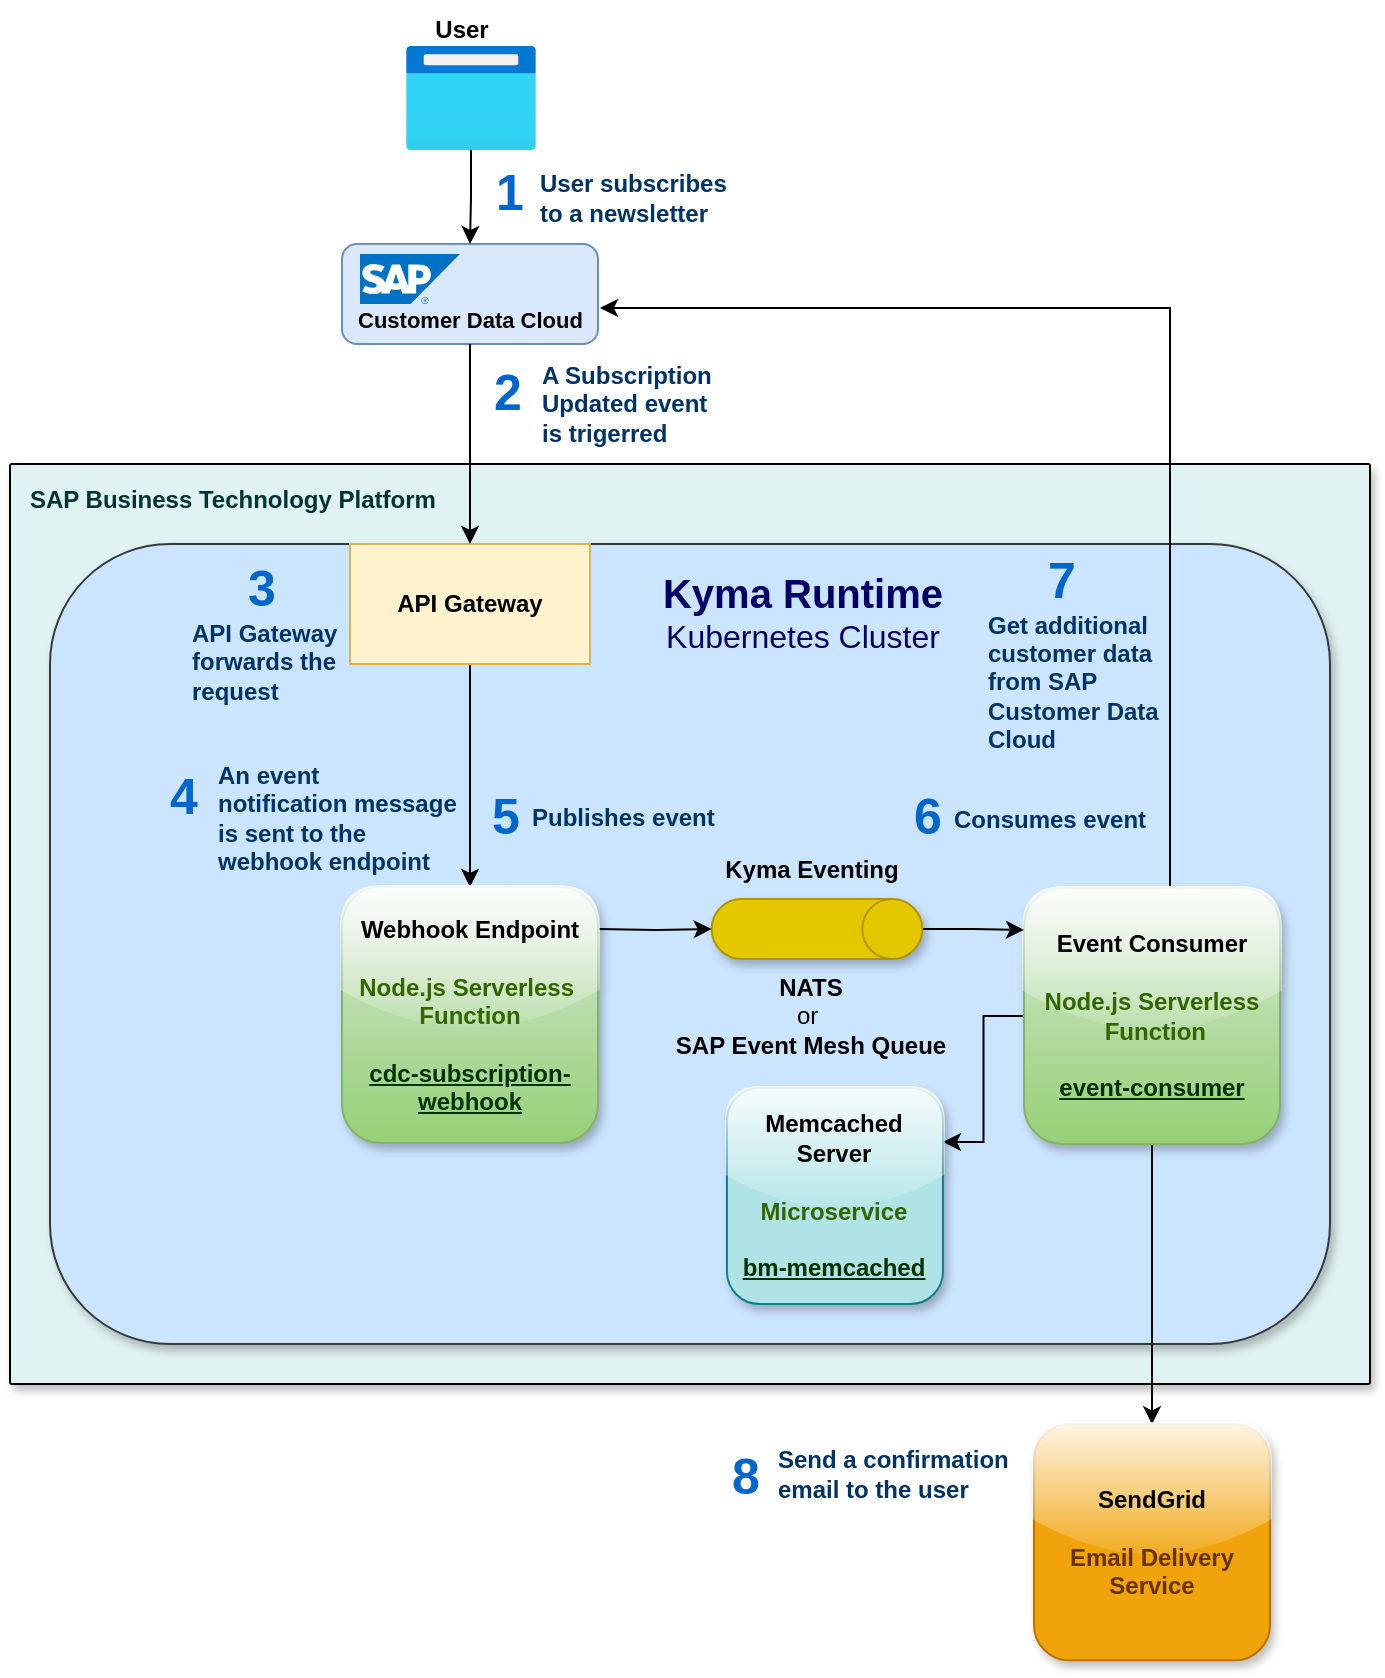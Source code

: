 <mxfile version="18.0.7" type="device"><diagram id="jsUY1Lrw9Ccxmanjm-D9" name="Page-1"><mxGraphModel dx="2276" dy="1621" grid="1" gridSize="10" guides="1" tooltips="1" connect="1" arrows="1" fold="1" page="1" pageScale="1" pageWidth="850" pageHeight="1100" math="0" shadow="0"><root><mxCell id="0"/><mxCell id="1" parent="0"/><mxCell id="9ELvgS_xyFMGJcEqHU9D-4" value="" style="rounded=1;whiteSpace=wrap;html=1;fillColor=#dae8fc;strokeColor=#6c8ebf;" parent="1" vertex="1"><mxGeometry x="76" y="-10" width="128" height="50" as="geometry"/></mxCell><mxCell id="18tCCDFApTMf9xzKEzEZ-4" value="&lt;b&gt;&lt;font color=&quot;#003333&quot;&gt;SAP Business Technology Platform&amp;nbsp;&lt;/font&gt;&lt;/b&gt;" style="sketch=0;points=[[0,0,0],[0.25,0,0],[0.5,0,0],[0.75,0,0],[1,0,0],[1,0.25,0],[1,0.5,0],[1,0.75,0],[1,1,0],[0.75,1,0],[0.5,1,0],[0.25,1,0],[0,1,0],[0,0.75,0],[0,0.5,0],[0,0.25,0]];rounded=1;absoluteArcSize=1;arcSize=2;html=1;strokeColor=default;gradientColor=none;shadow=1;dashed=0;fontSize=12;fontColor=#9E9E9E;align=left;verticalAlign=top;spacing=10;spacingTop=-4;fillColor=#E0F2F1;" parent="1" vertex="1"><mxGeometry x="-90" y="100" width="680" height="460" as="geometry"/></mxCell><mxCell id="ICzstobdar2lQgH3sV7W-2" value="" style="rounded=1;whiteSpace=wrap;html=1;shadow=1;glass=0;sketch=0;fontSize=20;strokeColor=#36393d;fillColor=#cce5ff;" parent="1" vertex="1"><mxGeometry x="-70" y="140" width="640" height="400" as="geometry"/></mxCell><mxCell id="w3s3Id0R9big5somq-RL-1" style="edgeStyle=orthogonalEdgeStyle;rounded=0;orthogonalLoop=1;jettySize=auto;html=1;" parent="1" source="zJpTfpONHMrNS95oHG3D-3" target="zJpTfpONHMrNS95oHG3D-4" edge="1"><mxGeometry relative="1" as="geometry"/></mxCell><mxCell id="9ELvgS_xyFMGJcEqHU9D-12" style="edgeStyle=orthogonalEdgeStyle;rounded=0;orthogonalLoop=1;jettySize=auto;html=1;entryX=1;entryY=0;entryDx=0;entryDy=0;fontSize=11;" parent="1" source="zJpTfpONHMrNS95oHG3D-3" target="9ELvgS_xyFMGJcEqHU9D-5" edge="1"><mxGeometry relative="1" as="geometry"><Array as="points"><mxPoint x="490" y="22"/></Array></mxGeometry></mxCell><mxCell id="gdeAvByLkEW8OXWKogSW-3" style="edgeStyle=orthogonalEdgeStyle;rounded=0;orthogonalLoop=1;jettySize=auto;html=1;entryX=1;entryY=0.25;entryDx=0;entryDy=0;" edge="1" parent="1" source="zJpTfpONHMrNS95oHG3D-3" target="qRxQniRdd8qvhVesRq9N-1"><mxGeometry relative="1" as="geometry"/></mxCell><mxCell id="zJpTfpONHMrNS95oHG3D-3" value="&lt;font style=&quot;font-size: 12px&quot;&gt;&lt;b&gt;Event Consumer &lt;br&gt;&lt;br&gt;&lt;font style=&quot;font-size: 12px&quot; color=&quot;#336600&quot;&gt;Node.js&amp;nbsp;&lt;/font&gt;&lt;/b&gt;&lt;font style=&quot;font-size: 12px&quot; color=&quot;#336600&quot;&gt;&lt;b&gt;Serverless&lt;br&gt;&amp;nbsp;&lt;/b&gt;&lt;b&gt;Function&lt;br&gt;&lt;/b&gt;&lt;/font&gt;&lt;br&gt;&lt;b&gt;&lt;font color=&quot;#003300&quot; style=&quot;font-size: 12px&quot;&gt;&lt;u&gt;event-consumer&lt;/u&gt;&lt;/font&gt;&lt;/b&gt;&lt;/font&gt;" style="whiteSpace=wrap;html=1;aspect=fixed;rounded=1;shadow=1;strokeColor=#82b366;fillColor=#d5e8d4;glass=1;sketch=0;gradientColor=#97d077;" parent="1" vertex="1"><mxGeometry x="417" y="312" width="128" height="128" as="geometry"/></mxCell><mxCell id="zJpTfpONHMrNS95oHG3D-4" value="&lt;b&gt;SendGrid&lt;/b&gt;&lt;br&gt;&lt;br&gt;&lt;b&gt;&lt;font color=&quot;#663300&quot;&gt;Email Delivery Service&lt;/font&gt;&lt;/b&gt;" style="whiteSpace=wrap;html=1;aspect=fixed;rounded=1;shadow=1;strokeColor=#BD7000;fillColor=#f0a30a;glass=1;sketch=0;fontColor=#000000;" parent="1" vertex="1"><mxGeometry x="422" y="580.16" width="118" height="118" as="geometry"/></mxCell><mxCell id="gqB25xMmV1EpxIyN9bdv-1" style="edgeStyle=orthogonalEdgeStyle;rounded=0;orthogonalLoop=1;jettySize=auto;html=1;entryX=0;entryY=0.5;entryDx=0;entryDy=0;fontSize=11;fontColor=#336600;" parent="1" source="zJpTfpONHMrNS95oHG3D-6" edge="1"><mxGeometry relative="1" as="geometry"><mxPoint x="417" y="333" as="targetPoint"/></mxGeometry></mxCell><mxCell id="zJpTfpONHMrNS95oHG3D-6" value="" style="shape=cylinder3;whiteSpace=wrap;html=1;boundedLbl=1;backgroundOutline=1;size=15;rounded=1;shadow=1;strokeColor=#B09500;fillColor=#e3c800;glass=1;sketch=0;rotation=90;fontColor=#000000;" parent="1" vertex="1"><mxGeometry x="298.48" y="279.85" width="30" height="105.31" as="geometry"/></mxCell><mxCell id="7LJT9L0yUUI40th-S7LK-4" style="edgeStyle=orthogonalEdgeStyle;rounded=0;orthogonalLoop=1;jettySize=auto;html=1;entryX=0.5;entryY=0;entryDx=0;entryDy=0;fontColor=#663300;" parent="1" source="71Hy9wUBn4NVxA4uaj_v-5" target="9ELvgS_xyFMGJcEqHU9D-4" edge="1"><mxGeometry relative="1" as="geometry"><mxPoint x="178.5" y="-10" as="targetPoint"/></mxGeometry></mxCell><mxCell id="71Hy9wUBn4NVxA4uaj_v-5" value="" style="aspect=fixed;html=1;points=[];align=center;image;fontSize=12;image=img/lib/azure2/general/Browser.svg;" parent="1" vertex="1"><mxGeometry x="108" y="-109" width="65" height="52" as="geometry"/></mxCell><mxCell id="71Hy9wUBn4NVxA4uaj_v-7" value="&lt;b&gt;User&lt;/b&gt;" style="text;html=1;strokeColor=none;fillColor=none;align=center;verticalAlign=middle;whiteSpace=wrap;rounded=0;" parent="1" vertex="1"><mxGeometry x="106" y="-132" width="60" height="30" as="geometry"/></mxCell><mxCell id="71Hy9wUBn4NVxA4uaj_v-10" value="&lt;b&gt;Kyma Eventing&lt;/b&gt;" style="text;html=1;strokeColor=none;fillColor=none;align=center;verticalAlign=middle;whiteSpace=wrap;rounded=0;" parent="1" vertex="1"><mxGeometry x="257.99" y="289.5" width="105.52" height="27.5" as="geometry"/></mxCell><mxCell id="gdeAvByLkEW8OXWKogSW-4" style="edgeStyle=orthogonalEdgeStyle;rounded=0;orthogonalLoop=1;jettySize=auto;html=1;" edge="1" parent="1" source="D3sOiS5SoL9TAVW6NUmy-1" target="9ELvgS_xyFMGJcEqHU9D-8"><mxGeometry relative="1" as="geometry"/></mxCell><mxCell id="D3sOiS5SoL9TAVW6NUmy-1" value="&lt;b&gt;API Gateway&lt;/b&gt;" style="rounded=0;whiteSpace=wrap;html=1;fillColor=#fff2cc;strokeColor=#d6b656;" parent="1" vertex="1"><mxGeometry x="80" y="140" width="120" height="60" as="geometry"/></mxCell><mxCell id="D3sOiS5SoL9TAVW6NUmy-6" value="&lt;b&gt;&lt;font color=&quot;#003366&quot;&gt;User subscribes to a newsletter&lt;/font&gt;&lt;/b&gt;" style="text;html=1;strokeColor=none;fillColor=none;align=left;verticalAlign=middle;whiteSpace=wrap;rounded=0;" parent="1" vertex="1"><mxGeometry x="173" y="-51" width="97" height="36" as="geometry"/></mxCell><mxCell id="D3sOiS5SoL9TAVW6NUmy-7" value="&lt;font size=&quot;1&quot; color=&quot;#0066cc&quot;&gt;&lt;b style=&quot;font-size: 25px&quot;&gt;1&lt;/b&gt;&lt;/font&gt;" style="text;html=1;strokeColor=none;fillColor=none;align=center;verticalAlign=middle;whiteSpace=wrap;rounded=0;" parent="1" vertex="1"><mxGeometry x="129.5" y="-52" width="60" height="30" as="geometry"/></mxCell><mxCell id="D3sOiS5SoL9TAVW6NUmy-8" value="&lt;b&gt;&lt;font color=&quot;#003366&quot;&gt;API Gateway forwards the request&lt;/font&gt;&lt;/b&gt;" style="text;html=1;strokeColor=none;fillColor=none;align=left;verticalAlign=middle;whiteSpace=wrap;rounded=0;" parent="1" vertex="1"><mxGeometry x="-1.5" y="180" width="75" height="38.5" as="geometry"/></mxCell><mxCell id="D3sOiS5SoL9TAVW6NUmy-9" value="&lt;font size=&quot;1&quot; color=&quot;#0066cc&quot;&gt;&lt;b style=&quot;font-size: 25px&quot;&gt;3&lt;/b&gt;&lt;/font&gt;" style="text;html=1;strokeColor=none;fillColor=none;align=center;verticalAlign=middle;whiteSpace=wrap;rounded=0;" parent="1" vertex="1"><mxGeometry x="6" y="146" width="60" height="30" as="geometry"/></mxCell><mxCell id="D3sOiS5SoL9TAVW6NUmy-18" value="&lt;font style=&quot;&quot; color=&quot;#003366&quot;&gt;&lt;b&gt;An event notification&amp;nbsp;message is sent to the webhook endpoint&lt;/b&gt;&lt;/font&gt;" style="text;html=1;strokeColor=none;fillColor=none;align=left;verticalAlign=middle;whiteSpace=wrap;rounded=0;" parent="1" vertex="1"><mxGeometry x="11.5" y="250" width="117.5" height="53.14" as="geometry"/></mxCell><mxCell id="D3sOiS5SoL9TAVW6NUmy-19" value="&lt;font size=&quot;1&quot; color=&quot;#0066cc&quot;&gt;&lt;b style=&quot;font-size: 25px&quot;&gt;4&lt;/b&gt;&lt;/font&gt;" style="text;html=1;strokeColor=none;fillColor=none;align=center;verticalAlign=middle;whiteSpace=wrap;rounded=0;" parent="1" vertex="1"><mxGeometry x="-33" y="250" width="60" height="30" as="geometry"/></mxCell><mxCell id="D3sOiS5SoL9TAVW6NUmy-21" value="&lt;b&gt;&lt;font color=&quot;#003366&quot;&gt;Publishes event&lt;/font&gt;&lt;/b&gt;" style="text;html=1;strokeColor=none;fillColor=none;align=left;verticalAlign=middle;whiteSpace=wrap;rounded=0;" parent="1" vertex="1"><mxGeometry x="168.99" y="264.5" width="99.02" height="25" as="geometry"/></mxCell><mxCell id="D3sOiS5SoL9TAVW6NUmy-22" value="&lt;font size=&quot;1&quot; color=&quot;#0066cc&quot;&gt;&lt;b style=&quot;font-size: 25px&quot;&gt;5&lt;/b&gt;&lt;/font&gt;" style="text;html=1;strokeColor=none;fillColor=none;align=center;verticalAlign=middle;whiteSpace=wrap;rounded=0;" parent="1" vertex="1"><mxGeometry x="128.0" y="259.5" width="60" height="30" as="geometry"/></mxCell><mxCell id="D3sOiS5SoL9TAVW6NUmy-24" value="&lt;b&gt;&lt;font color=&quot;#003366&quot;&gt;Consumes event&lt;/font&gt;&lt;/b&gt;" style="text;html=1;strokeColor=none;fillColor=none;align=left;verticalAlign=middle;whiteSpace=wrap;rounded=0;" parent="1" vertex="1"><mxGeometry x="380" y="265.24" width="101.51" height="25" as="geometry"/></mxCell><mxCell id="D3sOiS5SoL9TAVW6NUmy-25" value="&lt;font size=&quot;1&quot; color=&quot;#0066cc&quot;&gt;&lt;b style=&quot;font-size: 25px&quot;&gt;6&lt;/b&gt;&lt;/font&gt;" style="text;html=1;strokeColor=none;fillColor=none;align=center;verticalAlign=middle;whiteSpace=wrap;rounded=0;" parent="1" vertex="1"><mxGeometry x="339" y="259.5" width="60" height="30" as="geometry"/></mxCell><mxCell id="D3sOiS5SoL9TAVW6NUmy-27" value="&lt;b&gt;&lt;font color=&quot;#003366&quot;&gt;Send a confirmation email to the user&lt;/font&gt;&lt;/b&gt;" style="text;html=1;strokeColor=none;fillColor=none;align=left;verticalAlign=middle;whiteSpace=wrap;rounded=0;" parent="1" vertex="1"><mxGeometry x="292" y="590.75" width="121" height="27.5" as="geometry"/></mxCell><mxCell id="D3sOiS5SoL9TAVW6NUmy-28" value="&lt;font size=&quot;1&quot; color=&quot;#0066cc&quot;&gt;&lt;b style=&quot;font-size: 25px&quot;&gt;8&lt;/b&gt;&lt;/font&gt;" style="text;html=1;strokeColor=none;fillColor=none;align=center;verticalAlign=middle;whiteSpace=wrap;rounded=0;" parent="1" vertex="1"><mxGeometry x="248" y="589.5" width="60" height="30" as="geometry"/></mxCell><mxCell id="CehQ9WEMdgPXL8iQvw46-1" value="&lt;b&gt;NATS &lt;/b&gt;&lt;br&gt;or&amp;nbsp;&lt;br&gt;&lt;b&gt;SAP Event Mesh Queue&lt;/b&gt;" style="text;html=1;strokeColor=none;fillColor=none;align=center;verticalAlign=middle;whiteSpace=wrap;rounded=0;" parent="1" vertex="1"><mxGeometry x="233.25" y="360.16" width="155" height="31" as="geometry"/></mxCell><mxCell id="18tCCDFApTMf9xzKEzEZ-8" value="&lt;b&gt;&lt;font color=&quot;#003366&quot;&gt;Get additional&amp;nbsp; customer data from SAP Customer Data Cloud&amp;nbsp;&lt;/font&gt;&lt;/b&gt;" style="text;html=1;strokeColor=none;fillColor=none;align=left;verticalAlign=middle;whiteSpace=wrap;rounded=0;" parent="1" vertex="1"><mxGeometry x="396.98" y="172" width="90" height="74.26" as="geometry"/></mxCell><mxCell id="18tCCDFApTMf9xzKEzEZ-9" value="&lt;font size=&quot;1&quot; color=&quot;#0066cc&quot;&gt;&lt;b style=&quot;font-size: 25px&quot;&gt;7&lt;/b&gt;&lt;/font&gt;" style="text;html=1;strokeColor=none;fillColor=none;align=center;verticalAlign=middle;whiteSpace=wrap;rounded=0;" parent="1" vertex="1"><mxGeometry x="405.74" y="142" width="60" height="30" as="geometry"/></mxCell><mxCell id="ZSkyuMuoAvXUM3B43BHv-1" value="&lt;font color=&quot;#000066&quot;&gt;&lt;span style=&quot;font-size: 20px&quot;&gt;&lt;b&gt;Kyma Runtime&lt;br&gt;&lt;/b&gt;&lt;/span&gt;&lt;font style=&quot;font-size: 16px&quot;&gt;Kubernetes Cluster&lt;/font&gt;&lt;/font&gt;" style="text;html=1;strokeColor=none;fillColor=none;align=center;verticalAlign=middle;whiteSpace=wrap;rounded=0;shadow=1;glass=0;sketch=0;" parent="1" vertex="1"><mxGeometry x="224" y="146" width="165" height="55" as="geometry"/></mxCell><mxCell id="9ELvgS_xyFMGJcEqHU9D-1" value="" style="sketch=0;aspect=fixed;html=1;points=[];align=center;image;fontSize=12;image=img/lib/mscae/SAP_HANA_on_Azure.svg;" parent="1" vertex="1"><mxGeometry x="85" y="-5" width="50" height="25" as="geometry"/></mxCell><mxCell id="9ELvgS_xyFMGJcEqHU9D-5" value="&lt;b style=&quot;&quot;&gt;&lt;font style=&quot;font-size: 11px;&quot;&gt;Customer Data Cloud&lt;/font&gt;&lt;/b&gt;" style="text;html=1;strokeColor=none;fillColor=none;align=left;verticalAlign=middle;whiteSpace=wrap;rounded=0;" parent="1" vertex="1"><mxGeometry x="82" y="22" width="123" height="11" as="geometry"/></mxCell><mxCell id="9ELvgS_xyFMGJcEqHU9D-7" style="edgeStyle=orthogonalEdgeStyle;rounded=0;orthogonalLoop=1;jettySize=auto;html=1;fontSize=11;" parent="1" source="9ELvgS_xyFMGJcEqHU9D-4" target="D3sOiS5SoL9TAVW6NUmy-1" edge="1"><mxGeometry relative="1" as="geometry"/></mxCell><mxCell id="9ELvgS_xyFMGJcEqHU9D-9" style="edgeStyle=orthogonalEdgeStyle;rounded=0;orthogonalLoop=1;jettySize=auto;html=1;entryX=0.5;entryY=1;entryDx=0;entryDy=0;entryPerimeter=0;fontSize=11;" parent="1" target="zJpTfpONHMrNS95oHG3D-6" edge="1"><mxGeometry relative="1" as="geometry"><mxPoint x="204" y="332.505" as="sourcePoint"/></mxGeometry></mxCell><mxCell id="9ELvgS_xyFMGJcEqHU9D-8" value="&lt;font style=&quot;&quot;&gt;&lt;b style=&quot;font-size: 12px;&quot;&gt;Webhook Endpoint&lt;br&gt;&lt;br&gt;&lt;font style=&quot;font-size: 12px&quot; color=&quot;#336600&quot;&gt;Node.js&amp;nbsp;&lt;/font&gt;&lt;/b&gt;&lt;font style=&quot;font-size: 12px;&quot; color=&quot;#336600&quot;&gt;&lt;b&gt;Serverless&amp;nbsp;&lt;br&gt;&lt;/b&gt;&lt;b&gt;Function&lt;br&gt;&lt;/b&gt;&lt;/font&gt;&lt;br&gt;&lt;font color=&quot;#003300&quot;&gt;&lt;b&gt;&lt;u&gt;cdc-subscription-webhook&lt;/u&gt;&lt;/b&gt;&lt;/font&gt;&lt;br&gt;&lt;/font&gt;" style="whiteSpace=wrap;html=1;aspect=fixed;rounded=1;shadow=1;strokeColor=#82b366;fillColor=#d5e8d4;glass=1;sketch=0;gradientColor=#97d077;" parent="1" vertex="1"><mxGeometry x="76" y="311.5" width="128" height="128" as="geometry"/></mxCell><mxCell id="9ELvgS_xyFMGJcEqHU9D-13" value="&lt;b&gt;&lt;font color=&quot;#003366&quot;&gt;A Subscription Updated event is trigerred&lt;/font&gt;&lt;/b&gt;" style="text;html=1;strokeColor=none;fillColor=none;align=left;verticalAlign=middle;whiteSpace=wrap;rounded=0;" parent="1" vertex="1"><mxGeometry x="174" y="48" width="90" height="44" as="geometry"/></mxCell><mxCell id="9ELvgS_xyFMGJcEqHU9D-14" value="&lt;font size=&quot;1&quot; color=&quot;#0066cc&quot;&gt;&lt;b style=&quot;font-size: 25px&quot;&gt;2&lt;/b&gt;&lt;/font&gt;" style="text;html=1;strokeColor=none;fillColor=none;align=center;verticalAlign=middle;whiteSpace=wrap;rounded=0;" parent="1" vertex="1"><mxGeometry x="129.26" y="48" width="60" height="30" as="geometry"/></mxCell><mxCell id="qRxQniRdd8qvhVesRq9N-1" value="&lt;font style=&quot;font-size: 12px&quot;&gt;&lt;b&gt;Memcached Server&lt;br&gt;&lt;br&gt;&lt;/b&gt;&lt;font color=&quot;#336600&quot;&gt;&lt;b&gt;Microservice&lt;br&gt;&lt;/b&gt;&lt;/font&gt;&lt;br&gt;&lt;/font&gt;&lt;font color=&quot;#003300&quot;&gt;&lt;b&gt;&lt;u&gt;bm-memcached&lt;/u&gt;&lt;/b&gt;&lt;/font&gt;" style="whiteSpace=wrap;html=1;aspect=fixed;rounded=1;shadow=1;strokeColor=#0e8088;fillColor=#b0e3e6;glass=1;sketch=0;" parent="1" vertex="1"><mxGeometry x="268.48" y="412" width="108" height="108" as="geometry"/></mxCell></root></mxGraphModel></diagram></mxfile>